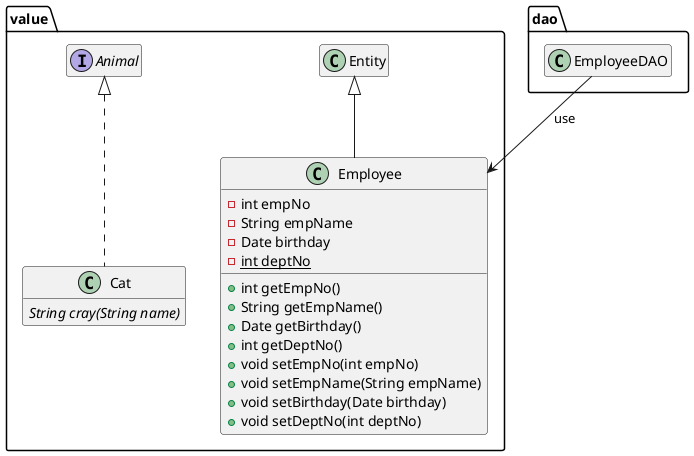 @startuml

' クラス図

' クラス図はほぼほぼJavaのクラスの書き方と一緒
' アクセス修飾子だけは下記ルール
' + public
' - private
' # protected
' ~ 無指定
' {static} スタティック
' {abstract} 抽象メソッド

' メソッドがない場合は境界線を省略
hide empty methods
' フィールドがない場合は境界線を省略
hide empty fields
' クラス図のドロップシャドウを無効
skinparam shadowing false

' パッケージ
package value {

	' コメント表示
	class Employee extends Entity {
		- int empNo
		- String empName
		- Date birthday
		- {static} int deptNo

		+ int getEmpNo()
		+ String getEmpName()
		+ Date getBirthday()
		+ int getDeptNo()
		+ void setEmpNo(int empNo)
		+ void setEmpName(String empName)
		+ void setBirthday(Date birthday)
		+ void setDeptNo(int deptNo)
	}

	' インターフェースと具象クラス
	class Cat implements Animal{
		{abstract} String cray(String name)
	}

}

package dao {
	class EmployeeDAO
}

EmployeeDAO --> Employee : use

@enduml
